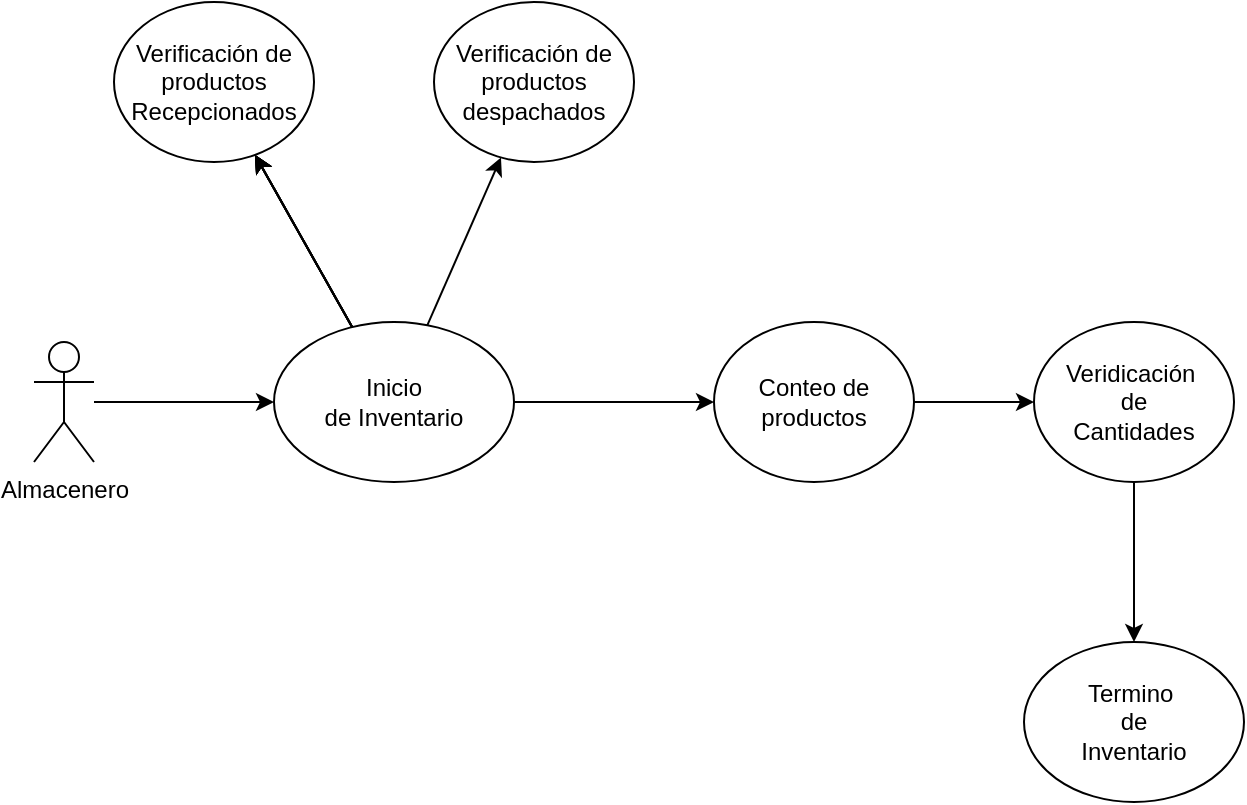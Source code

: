 <mxfile>
    <diagram id="rKnL5-XDvDB49PdyPzGl" name="Page-1">
        <mxGraphModel dx="1102" dy="715" grid="1" gridSize="10" guides="1" tooltips="1" connect="1" arrows="1" fold="1" page="1" pageScale="1" pageWidth="850" pageHeight="1100" math="0" shadow="0">
            <root>
                <mxCell id="0"/>
                <mxCell id="1" parent="0"/>
                <mxCell id="6" value="" style="edgeStyle=none;html=1;" edge="1" parent="1" source="2" target="3">
                    <mxGeometry relative="1" as="geometry"/>
                </mxCell>
                <mxCell id="2" value="Almacenero" style="shape=umlActor;verticalLabelPosition=bottom;verticalAlign=top;html=1;outlineConnect=0;" parent="1" vertex="1">
                    <mxGeometry x="140" y="230" width="30" height="60" as="geometry"/>
                </mxCell>
                <mxCell id="5" value="" style="edgeStyle=none;html=1;" edge="1" parent="1" source="3" target="4">
                    <mxGeometry relative="1" as="geometry"/>
                </mxCell>
                <mxCell id="7" value="" style="edgeStyle=none;html=1;" edge="1" parent="1" source="3" target="4">
                    <mxGeometry relative="1" as="geometry"/>
                </mxCell>
                <mxCell id="8" value="" style="edgeStyle=none;html=1;" edge="1" parent="1" source="3" target="4">
                    <mxGeometry relative="1" as="geometry"/>
                </mxCell>
                <mxCell id="9" value="" style="edgeStyle=none;html=1;" edge="1" parent="1" source="3" target="4">
                    <mxGeometry relative="1" as="geometry"/>
                </mxCell>
                <mxCell id="10" value="" style="edgeStyle=none;html=1;" edge="1" parent="1" source="3" target="4">
                    <mxGeometry relative="1" as="geometry"/>
                </mxCell>
                <mxCell id="12" value="" style="edgeStyle=none;html=1;" edge="1" parent="1" source="3" target="11">
                    <mxGeometry relative="1" as="geometry"/>
                </mxCell>
                <mxCell id="16" value="" style="edgeStyle=none;html=1;" edge="1" parent="1" source="3" target="15">
                    <mxGeometry relative="1" as="geometry"/>
                </mxCell>
                <mxCell id="3" value="Inicio &lt;br&gt;de Inventario" style="ellipse;whiteSpace=wrap;html=1;" parent="1" vertex="1">
                    <mxGeometry x="260" y="220" width="120" height="80" as="geometry"/>
                </mxCell>
                <mxCell id="4" value="Verificación de productos Recepcionados" style="ellipse;whiteSpace=wrap;html=1;" vertex="1" parent="1">
                    <mxGeometry x="180" y="60" width="100" height="80" as="geometry"/>
                </mxCell>
                <mxCell id="11" value="Verificación de&lt;br&gt;productos despachados" style="ellipse;whiteSpace=wrap;html=1;" vertex="1" parent="1">
                    <mxGeometry x="340" y="60" width="100" height="80" as="geometry"/>
                </mxCell>
                <mxCell id="18" value="" style="edgeStyle=none;html=1;" edge="1" parent="1" source="15" target="17">
                    <mxGeometry relative="1" as="geometry"/>
                </mxCell>
                <mxCell id="15" value="Conteo de productos" style="ellipse;whiteSpace=wrap;html=1;" vertex="1" parent="1">
                    <mxGeometry x="480" y="220" width="100" height="80" as="geometry"/>
                </mxCell>
                <mxCell id="20" value="" style="edgeStyle=none;html=1;" edge="1" parent="1" source="17" target="19">
                    <mxGeometry relative="1" as="geometry"/>
                </mxCell>
                <mxCell id="17" value="Veridicación&amp;nbsp;&lt;br&gt;de&lt;br&gt;Cantidades" style="ellipse;whiteSpace=wrap;html=1;" vertex="1" parent="1">
                    <mxGeometry x="640" y="220" width="100" height="80" as="geometry"/>
                </mxCell>
                <mxCell id="19" value="Termino&amp;nbsp;&lt;br&gt;de&lt;br&gt;Inventario" style="ellipse;whiteSpace=wrap;html=1;" vertex="1" parent="1">
                    <mxGeometry x="635" y="380" width="110" height="80" as="geometry"/>
                </mxCell>
            </root>
        </mxGraphModel>
    </diagram>
</mxfile>